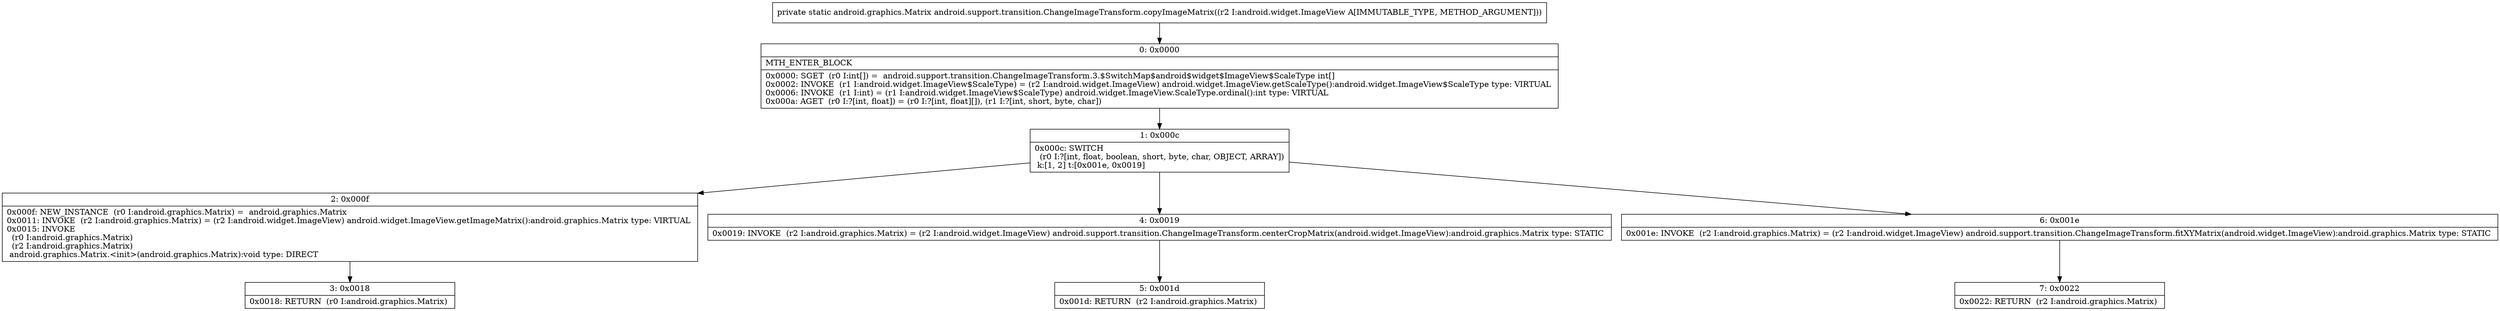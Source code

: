 digraph "CFG forandroid.support.transition.ChangeImageTransform.copyImageMatrix(Landroid\/widget\/ImageView;)Landroid\/graphics\/Matrix;" {
Node_0 [shape=record,label="{0\:\ 0x0000|MTH_ENTER_BLOCK\l|0x0000: SGET  (r0 I:int[]) =  android.support.transition.ChangeImageTransform.3.$SwitchMap$android$widget$ImageView$ScaleType int[] \l0x0002: INVOKE  (r1 I:android.widget.ImageView$ScaleType) = (r2 I:android.widget.ImageView) android.widget.ImageView.getScaleType():android.widget.ImageView$ScaleType type: VIRTUAL \l0x0006: INVOKE  (r1 I:int) = (r1 I:android.widget.ImageView$ScaleType) android.widget.ImageView.ScaleType.ordinal():int type: VIRTUAL \l0x000a: AGET  (r0 I:?[int, float]) = (r0 I:?[int, float][]), (r1 I:?[int, short, byte, char]) \l}"];
Node_1 [shape=record,label="{1\:\ 0x000c|0x000c: SWITCH  \l  (r0 I:?[int, float, boolean, short, byte, char, OBJECT, ARRAY])\l k:[1, 2] t:[0x001e, 0x0019] \l}"];
Node_2 [shape=record,label="{2\:\ 0x000f|0x000f: NEW_INSTANCE  (r0 I:android.graphics.Matrix) =  android.graphics.Matrix \l0x0011: INVOKE  (r2 I:android.graphics.Matrix) = (r2 I:android.widget.ImageView) android.widget.ImageView.getImageMatrix():android.graphics.Matrix type: VIRTUAL \l0x0015: INVOKE  \l  (r0 I:android.graphics.Matrix)\l  (r2 I:android.graphics.Matrix)\l android.graphics.Matrix.\<init\>(android.graphics.Matrix):void type: DIRECT \l}"];
Node_3 [shape=record,label="{3\:\ 0x0018|0x0018: RETURN  (r0 I:android.graphics.Matrix) \l}"];
Node_4 [shape=record,label="{4\:\ 0x0019|0x0019: INVOKE  (r2 I:android.graphics.Matrix) = (r2 I:android.widget.ImageView) android.support.transition.ChangeImageTransform.centerCropMatrix(android.widget.ImageView):android.graphics.Matrix type: STATIC \l}"];
Node_5 [shape=record,label="{5\:\ 0x001d|0x001d: RETURN  (r2 I:android.graphics.Matrix) \l}"];
Node_6 [shape=record,label="{6\:\ 0x001e|0x001e: INVOKE  (r2 I:android.graphics.Matrix) = (r2 I:android.widget.ImageView) android.support.transition.ChangeImageTransform.fitXYMatrix(android.widget.ImageView):android.graphics.Matrix type: STATIC \l}"];
Node_7 [shape=record,label="{7\:\ 0x0022|0x0022: RETURN  (r2 I:android.graphics.Matrix) \l}"];
MethodNode[shape=record,label="{private static android.graphics.Matrix android.support.transition.ChangeImageTransform.copyImageMatrix((r2 I:android.widget.ImageView A[IMMUTABLE_TYPE, METHOD_ARGUMENT])) }"];
MethodNode -> Node_0;
Node_0 -> Node_1;
Node_1 -> Node_2;
Node_1 -> Node_4;
Node_1 -> Node_6;
Node_2 -> Node_3;
Node_4 -> Node_5;
Node_6 -> Node_7;
}

